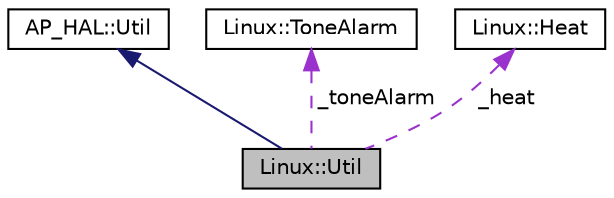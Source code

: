 digraph "Linux::Util"
{
 // INTERACTIVE_SVG=YES
  edge [fontname="Helvetica",fontsize="10",labelfontname="Helvetica",labelfontsize="10"];
  node [fontname="Helvetica",fontsize="10",shape=record];
  Node1 [label="Linux::Util",height=0.2,width=0.4,color="black", fillcolor="grey75", style="filled", fontcolor="black"];
  Node2 -> Node1 [dir="back",color="midnightblue",fontsize="10",style="solid",fontname="Helvetica"];
  Node2 [label="AP_HAL::Util",height=0.2,width=0.4,color="black", fillcolor="white", style="filled",URL="$classAP__HAL_1_1Util.html"];
  Node3 -> Node1 [dir="back",color="darkorchid3",fontsize="10",style="dashed",label=" _toneAlarm" ,fontname="Helvetica"];
  Node3 [label="Linux::ToneAlarm",height=0.2,width=0.4,color="black", fillcolor="white", style="filled",URL="$classLinux_1_1ToneAlarm.html"];
  Node4 -> Node1 [dir="back",color="darkorchid3",fontsize="10",style="dashed",label=" _heat" ,fontname="Helvetica"];
  Node4 [label="Linux::Heat",height=0.2,width=0.4,color="black", fillcolor="white", style="filled",URL="$classLinux_1_1Heat.html"];
}
